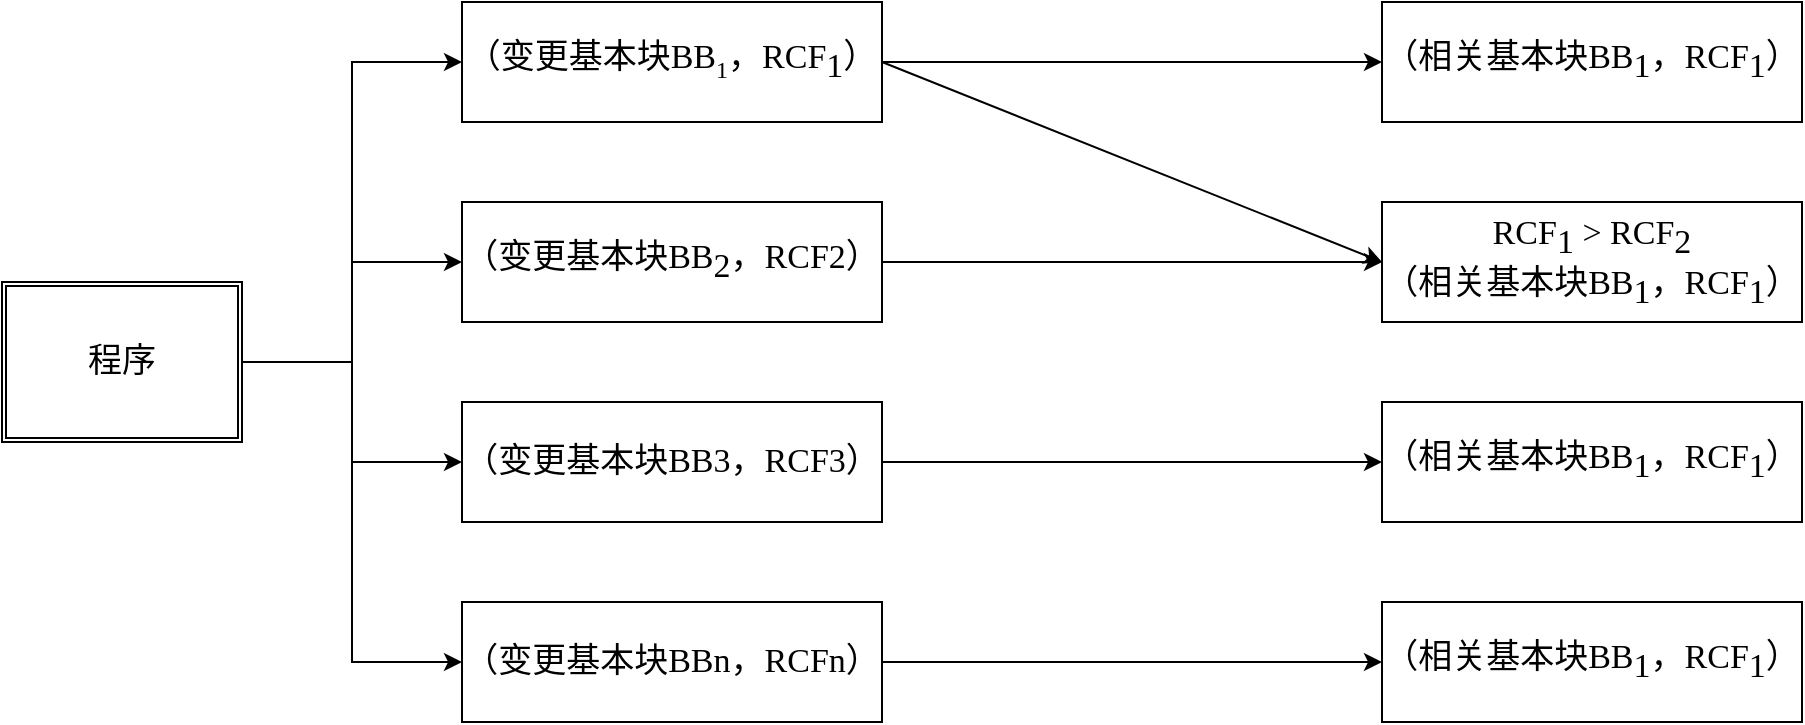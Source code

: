 <mxfile version="24.0.7" type="github">
  <diagram name="第 1 页" id="B6jP0D5zZQtrIFKNPO1E">
    <mxGraphModel dx="1969" dy="791" grid="1" gridSize="10" guides="1" tooltips="1" connect="1" arrows="1" fold="1" page="1" pageScale="1" pageWidth="827" pageHeight="1169" math="0" shadow="0">
      <root>
        <mxCell id="0" />
        <mxCell id="1" parent="0" />
        <mxCell id="ComvDs5ICdkShnz1rPeY-17" style="edgeStyle=orthogonalEdgeStyle;rounded=0;orthogonalLoop=1;jettySize=auto;html=1;exitX=1;exitY=0.5;exitDx=0;exitDy=0;entryX=0;entryY=0.5;entryDx=0;entryDy=0;fontFamily=宋体;fontSource=https%3A%2F%2Ffonts.googleapis.com%2Fcss%3Ffamily%3D%25E5%25AE%258B%25E4%25BD%2593;fontSize=17;" parent="1" source="ComvDs5ICdkShnz1rPeY-1" target="ComvDs5ICdkShnz1rPeY-2" edge="1">
          <mxGeometry relative="1" as="geometry" />
        </mxCell>
        <mxCell id="ComvDs5ICdkShnz1rPeY-18" style="edgeStyle=orthogonalEdgeStyle;rounded=0;orthogonalLoop=1;jettySize=auto;html=1;exitX=1;exitY=0.5;exitDx=0;exitDy=0;fontFamily=宋体;fontSource=https%3A%2F%2Ffonts.googleapis.com%2Fcss%3Ffamily%3D%25E5%25AE%258B%25E4%25BD%2593;fontSize=17;" parent="1" source="ComvDs5ICdkShnz1rPeY-1" target="ComvDs5ICdkShnz1rPeY-5" edge="1">
          <mxGeometry relative="1" as="geometry" />
        </mxCell>
        <mxCell id="ComvDs5ICdkShnz1rPeY-19" style="edgeStyle=orthogonalEdgeStyle;rounded=0;orthogonalLoop=1;jettySize=auto;html=1;exitX=1;exitY=0.5;exitDx=0;exitDy=0;fontFamily=宋体;fontSource=https%3A%2F%2Ffonts.googleapis.com%2Fcss%3Ffamily%3D%25E5%25AE%258B%25E4%25BD%2593;fontSize=17;" parent="1" source="ComvDs5ICdkShnz1rPeY-1" target="ComvDs5ICdkShnz1rPeY-6" edge="1">
          <mxGeometry relative="1" as="geometry" />
        </mxCell>
        <mxCell id="ComvDs5ICdkShnz1rPeY-20" style="edgeStyle=orthogonalEdgeStyle;rounded=0;orthogonalLoop=1;jettySize=auto;html=1;exitX=1;exitY=0.5;exitDx=0;exitDy=0;entryX=0;entryY=0.5;entryDx=0;entryDy=0;fontFamily=宋体;fontSource=https%3A%2F%2Ffonts.googleapis.com%2Fcss%3Ffamily%3D%25E5%25AE%258B%25E4%25BD%2593;fontSize=17;" parent="1" source="ComvDs5ICdkShnz1rPeY-1" target="ComvDs5ICdkShnz1rPeY-7" edge="1">
          <mxGeometry relative="1" as="geometry" />
        </mxCell>
        <mxCell id="ComvDs5ICdkShnz1rPeY-1" value="程序" style="shape=ext;double=1;rounded=0;whiteSpace=wrap;html=1;fontFamily=宋体;fontSource=https%3A%2F%2Ffonts.googleapis.com%2Fcss%3Ffamily%3D%25E5%25AE%258B%25E4%25BD%2593;fontSize=17;" parent="1" vertex="1">
          <mxGeometry x="40" y="360" width="120" height="80" as="geometry" />
        </mxCell>
        <mxCell id="ComvDs5ICdkShnz1rPeY-12" style="edgeStyle=orthogonalEdgeStyle;rounded=0;orthogonalLoop=1;jettySize=auto;html=1;exitX=1;exitY=0.5;exitDx=0;exitDy=0;entryX=0;entryY=0.5;entryDx=0;entryDy=0;fontFamily=宋体;fontSource=https%3A%2F%2Ffonts.googleapis.com%2Fcss%3Ffamily%3D%25E5%25AE%258B%25E4%25BD%2593;fontSize=17;" parent="1" source="ComvDs5ICdkShnz1rPeY-2" target="ComvDs5ICdkShnz1rPeY-8" edge="1">
          <mxGeometry relative="1" as="geometry" />
        </mxCell>
        <mxCell id="ComvDs5ICdkShnz1rPeY-16" style="rounded=0;orthogonalLoop=1;jettySize=auto;html=1;exitX=1;exitY=0.5;exitDx=0;exitDy=0;entryX=0;entryY=0.5;entryDx=0;entryDy=0;fontFamily=宋体;fontSource=https%3A%2F%2Ffonts.googleapis.com%2Fcss%3Ffamily%3D%25E5%25AE%258B%25E4%25BD%2593;fontSize=17;" parent="1" source="ComvDs5ICdkShnz1rPeY-2" target="ComvDs5ICdkShnz1rPeY-9" edge="1">
          <mxGeometry relative="1" as="geometry" />
        </mxCell>
        <mxCell id="ComvDs5ICdkShnz1rPeY-2" value="（变更基本块&lt;font face=&quot;Times New Roman&quot; style=&quot;&quot;&gt;BB&lt;sub style=&quot;&quot;&gt;&lt;font style=&quot;font-size: 12px;&quot;&gt;1&lt;/font&gt;&lt;/sub&gt;&lt;/font&gt;，&lt;font face=&quot;Times New Roman&quot; style=&quot;font-size: 17px;&quot;&gt;RCF&lt;sub style=&quot;font-size: 17px;&quot;&gt;1&lt;/sub&gt;&lt;/font&gt;）" style="rounded=0;whiteSpace=wrap;html=1;fontFamily=宋体;fontSource=https%3A%2F%2Ffonts.googleapis.com%2Fcss%3Ffamily%3D%25E5%25AE%258B%25E4%25BD%2593;fontSize=17;" parent="1" vertex="1">
          <mxGeometry x="270" y="220" width="210" height="60" as="geometry" />
        </mxCell>
        <mxCell id="ComvDs5ICdkShnz1rPeY-13" style="edgeStyle=orthogonalEdgeStyle;rounded=0;orthogonalLoop=1;jettySize=auto;html=1;exitX=1;exitY=0.5;exitDx=0;exitDy=0;entryX=0;entryY=0.5;entryDx=0;entryDy=0;fontFamily=宋体;fontSource=https%3A%2F%2Ffonts.googleapis.com%2Fcss%3Ffamily%3D%25E5%25AE%258B%25E4%25BD%2593;fontSize=17;" parent="1" source="ComvDs5ICdkShnz1rPeY-5" target="ComvDs5ICdkShnz1rPeY-9" edge="1">
          <mxGeometry relative="1" as="geometry" />
        </mxCell>
        <mxCell id="ComvDs5ICdkShnz1rPeY-5" value="（变更基本块BB&lt;sub style=&quot;font-size: 17px;&quot;&gt;2&lt;/sub&gt;，RCF&lt;span style=&quot;font-size: 17px;&quot;&gt;2&lt;/span&gt;）" style="rounded=0;whiteSpace=wrap;html=1;fontFamily=宋体;fontSource=https%3A%2F%2Ffonts.googleapis.com%2Fcss%3Ffamily%3D%25E5%25AE%258B%25E4%25BD%2593;fontSize=17;" parent="1" vertex="1">
          <mxGeometry x="270" y="320" width="210" height="60" as="geometry" />
        </mxCell>
        <mxCell id="ComvDs5ICdkShnz1rPeY-14" style="edgeStyle=orthogonalEdgeStyle;rounded=0;orthogonalLoop=1;jettySize=auto;html=1;exitX=1;exitY=0.5;exitDx=0;exitDy=0;entryX=0;entryY=0.5;entryDx=0;entryDy=0;fontFamily=宋体;fontSource=https%3A%2F%2Ffonts.googleapis.com%2Fcss%3Ffamily%3D%25E5%25AE%258B%25E4%25BD%2593;fontSize=17;" parent="1" source="ComvDs5ICdkShnz1rPeY-6" target="ComvDs5ICdkShnz1rPeY-10" edge="1">
          <mxGeometry relative="1" as="geometry" />
        </mxCell>
        <mxCell id="ComvDs5ICdkShnz1rPeY-6" value="（变更基本块BB&lt;span style=&quot;font-size: 17px;&quot;&gt;3&lt;/span&gt;，RCF&lt;span style=&quot;font-size: 17px;&quot;&gt;3&lt;/span&gt;）" style="rounded=0;whiteSpace=wrap;html=1;fontFamily=宋体;fontSource=https%3A%2F%2Ffonts.googleapis.com%2Fcss%3Ffamily%3D%25E5%25AE%258B%25E4%25BD%2593;fontSize=17;" parent="1" vertex="1">
          <mxGeometry x="270" y="420" width="210" height="60" as="geometry" />
        </mxCell>
        <mxCell id="ComvDs5ICdkShnz1rPeY-15" style="edgeStyle=orthogonalEdgeStyle;rounded=0;orthogonalLoop=1;jettySize=auto;html=1;exitX=1;exitY=0.5;exitDx=0;exitDy=0;entryX=0;entryY=0.5;entryDx=0;entryDy=0;fontFamily=宋体;fontSource=https%3A%2F%2Ffonts.googleapis.com%2Fcss%3Ffamily%3D%25E5%25AE%258B%25E4%25BD%2593;fontSize=17;" parent="1" source="ComvDs5ICdkShnz1rPeY-7" target="ComvDs5ICdkShnz1rPeY-11" edge="1">
          <mxGeometry relative="1" as="geometry" />
        </mxCell>
        <mxCell id="ComvDs5ICdkShnz1rPeY-7" value="（变更基本块BB&lt;span style=&quot;font-size: 17px;&quot;&gt;n&lt;/span&gt;，RCF&lt;span style=&quot;font-size: 17px;&quot;&gt;n&lt;/span&gt;）" style="rounded=0;whiteSpace=wrap;html=1;fontFamily=宋体;fontSource=https%3A%2F%2Ffonts.googleapis.com%2Fcss%3Ffamily%3D%25E5%25AE%258B%25E4%25BD%2593;fontSize=17;" parent="1" vertex="1">
          <mxGeometry x="270" y="520" width="210" height="60" as="geometry" />
        </mxCell>
        <mxCell id="ComvDs5ICdkShnz1rPeY-8" value="（相关基本块BB&lt;sub style=&quot;font-size: 17px;&quot;&gt;1&lt;/sub&gt;，RCF&lt;sub style=&quot;font-size: 17px;&quot;&gt;1&lt;/sub&gt;）" style="rounded=0;whiteSpace=wrap;html=1;fontFamily=宋体;fontSource=https%3A%2F%2Ffonts.googleapis.com%2Fcss%3Ffamily%3D%25E5%25AE%258B%25E4%25BD%2593;fontSize=17;" parent="1" vertex="1">
          <mxGeometry x="730" y="220" width="210" height="60" as="geometry" />
        </mxCell>
        <mxCell id="ComvDs5ICdkShnz1rPeY-9" value="&lt;div style=&quot;font-size: 17px;&quot;&gt;RCF&lt;sub style=&quot;font-size: 17px;&quot;&gt;1&lt;/sub&gt;&amp;nbsp;&amp;gt;&amp;nbsp;&lt;span style=&quot;background-color: initial; font-size: 17px;&quot;&gt;RCF&lt;/span&gt;&lt;sub style=&quot;background-color: initial; font-size: 17px;&quot;&gt;2&lt;/sub&gt;&lt;br style=&quot;font-size: 17px;&quot;&gt;&lt;/div&gt;（相关基本块BB&lt;sub style=&quot;font-size: 17px;&quot;&gt;1&lt;/sub&gt;，RCF&lt;sub style=&quot;font-size: 17px;&quot;&gt;1&lt;/sub&gt;）" style="rounded=0;whiteSpace=wrap;html=1;fontFamily=宋体;fontSource=https%3A%2F%2Ffonts.googleapis.com%2Fcss%3Ffamily%3D%25E5%25AE%258B%25E4%25BD%2593;fontSize=17;" parent="1" vertex="1">
          <mxGeometry x="730" y="320" width="210" height="60" as="geometry" />
        </mxCell>
        <mxCell id="ComvDs5ICdkShnz1rPeY-10" value="（相关基本块BB&lt;sub style=&quot;font-size: 17px;&quot;&gt;1&lt;/sub&gt;，RCF&lt;sub style=&quot;font-size: 17px;&quot;&gt;1&lt;/sub&gt;）" style="rounded=0;whiteSpace=wrap;html=1;fontFamily=宋体;fontSource=https%3A%2F%2Ffonts.googleapis.com%2Fcss%3Ffamily%3D%25E5%25AE%258B%25E4%25BD%2593;fontSize=17;" parent="1" vertex="1">
          <mxGeometry x="730" y="420" width="210" height="60" as="geometry" />
        </mxCell>
        <mxCell id="ComvDs5ICdkShnz1rPeY-11" value="（相关基本块BB&lt;sub style=&quot;font-size: 17px;&quot;&gt;1&lt;/sub&gt;，RCF&lt;sub style=&quot;font-size: 17px;&quot;&gt;1&lt;/sub&gt;）" style="rounded=0;whiteSpace=wrap;html=1;fontFamily=宋体;fontSource=https%3A%2F%2Ffonts.googleapis.com%2Fcss%3Ffamily%3D%25E5%25AE%258B%25E4%25BD%2593;fontSize=17;" parent="1" vertex="1">
          <mxGeometry x="730" y="520" width="210" height="60" as="geometry" />
        </mxCell>
      </root>
    </mxGraphModel>
  </diagram>
</mxfile>
